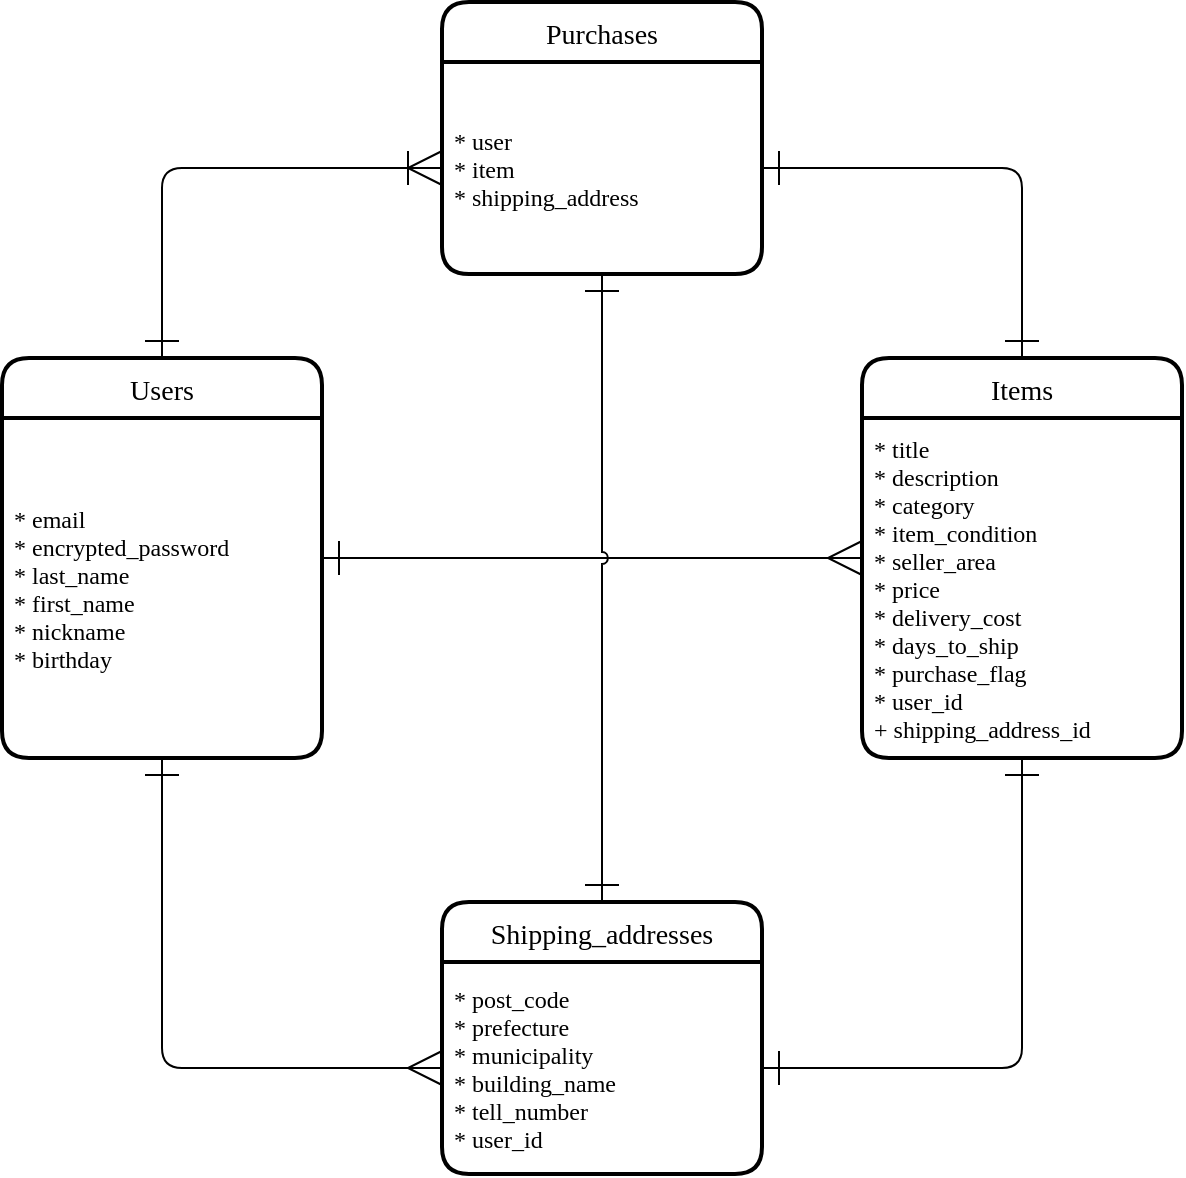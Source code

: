 <mxfile>
    <diagram id="2dr6vQVZ9ilvB36UCgYn" name="ページ1">
        <mxGraphModel dx="838" dy="612" grid="1" gridSize="10" guides="1" tooltips="1" connect="1" arrows="1" fold="1" page="1" pageScale="1" pageWidth="827" pageHeight="1169" math="0" shadow="0">
            <root>
                <mxCell id="0"/>
                <mxCell id="1" parent="0"/>
                <mxCell id="13" style="edgeStyle=none;html=1;entryX=0;entryY=0.5;entryDx=0;entryDy=0;fontFamily=Comic Sans MS;horizontal=1;endArrow=ERmany;endFill=0;strokeWidth=1;startArrow=ERone;startFill=0;startSize=15;endSize=15;" edge="1" parent="1" source="2" target="9">
                    <mxGeometry relative="1" as="geometry"/>
                </mxCell>
                <mxCell id="19" style="edgeStyle=none;html=1;exitX=0.5;exitY=0;exitDx=0;exitDy=0;entryX=0;entryY=0.5;entryDx=0;entryDy=0;fontFamily=Comic Sans MS;startArrow=ERone;startFill=0;endArrow=ERoneToMany;endFill=0;startSize=15;endSize=15;strokeWidth=1;" edge="1" parent="1" source="2" target="17">
                    <mxGeometry relative="1" as="geometry">
                        <Array as="points">
                            <mxPoint x="180" y="183"/>
                        </Array>
                    </mxGeometry>
                </mxCell>
                <mxCell id="2" value="Users" style="swimlane;childLayout=stackLayout;horizontal=1;startSize=30;horizontalStack=0;rounded=1;fontSize=14;fontStyle=0;strokeWidth=2;resizeParent=0;resizeLast=1;shadow=0;dashed=0;align=center;fontFamily=Comic Sans MS;" vertex="1" parent="1">
                    <mxGeometry x="100" y="278" width="160" height="200" as="geometry"/>
                </mxCell>
                <mxCell id="3" value="* email&#10;* encrypted_password&#10;* last_name&#10;* first_name&#10;* nickname&#10;* birthday" style="align=left;strokeColor=none;fillColor=none;spacingLeft=4;fontSize=12;verticalAlign=middle;resizable=0;rotatable=0;part=1;fontFamily=Comic Sans MS;rounded=0;glass=0;horizontal=1;" vertex="1" parent="2">
                    <mxGeometry y="30" width="160" height="170" as="geometry"/>
                </mxCell>
                <mxCell id="20" style="edgeStyle=none;html=1;exitX=0.5;exitY=0;exitDx=0;exitDy=0;entryX=1;entryY=0.5;entryDx=0;entryDy=0;fontFamily=Comic Sans MS;startArrow=ERone;startFill=0;endArrow=ERone;endFill=0;startSize=15;endSize=15;strokeWidth=1;" edge="1" parent="1" source="9" target="17">
                    <mxGeometry relative="1" as="geometry">
                        <Array as="points">
                            <mxPoint x="610" y="183"/>
                        </Array>
                    </mxGeometry>
                </mxCell>
                <mxCell id="9" value="Items" style="swimlane;childLayout=stackLayout;horizontal=1;startSize=30;horizontalStack=0;rounded=1;fontSize=14;fontStyle=0;strokeWidth=2;resizeParent=0;resizeLast=1;shadow=0;dashed=0;align=center;fontFamily=Comic Sans MS;" vertex="1" parent="1">
                    <mxGeometry x="530" y="278" width="160" height="200" as="geometry"/>
                </mxCell>
                <mxCell id="10" value="* title&#10;* description&#10;* category&#10;* item_condition&#10;* seller_area&#10;* price&#10;* delivery_cost&#10;* days_to_ship&#10;* purchase_flag&#10;* user_id&#10;+ shipping_address_id" style="align=left;strokeColor=none;fillColor=none;spacingLeft=4;fontSize=12;verticalAlign=middle;resizable=0;rotatable=0;part=1;fontFamily=Comic Sans MS;rounded=0;glass=0;horizontal=1;" vertex="1" parent="9">
                    <mxGeometry y="30" width="160" height="170" as="geometry"/>
                </mxCell>
                <mxCell id="11" value="Shipping_addresses" style="swimlane;childLayout=stackLayout;horizontal=1;startSize=30;horizontalStack=0;rounded=1;fontSize=14;fontStyle=0;strokeWidth=2;resizeParent=0;resizeLast=1;shadow=0;dashed=0;align=center;fontFamily=Comic Sans MS;" vertex="1" parent="1">
                    <mxGeometry x="320" y="550" width="160" height="136" as="geometry"/>
                </mxCell>
                <mxCell id="12" value="* post_code&#10;* prefecture&#10;* municipality&#10;* building_name&#10;* tell_number&#10;* user_id" style="align=left;strokeColor=none;fillColor=none;spacingLeft=4;fontSize=12;verticalAlign=middle;resizable=0;rotatable=0;part=1;fontFamily=Comic Sans MS;rounded=0;glass=0;horizontal=1;" vertex="1" parent="11">
                    <mxGeometry y="30" width="160" height="106" as="geometry"/>
                </mxCell>
                <mxCell id="14" style="edgeStyle=none;html=1;exitX=0.5;exitY=1;exitDx=0;exitDy=0;entryX=0;entryY=0.5;entryDx=0;entryDy=0;fontFamily=Comic Sans MS;startArrow=ERone;startFill=0;endArrow=ERmany;endFill=0;startSize=15;endSize=15;strokeWidth=1;" edge="1" parent="1" source="3" target="12">
                    <mxGeometry relative="1" as="geometry">
                        <Array as="points">
                            <mxPoint x="180" y="633"/>
                        </Array>
                    </mxGeometry>
                </mxCell>
                <mxCell id="15" style="edgeStyle=none;html=1;exitX=1;exitY=0.5;exitDx=0;exitDy=0;entryX=0.5;entryY=1;entryDx=0;entryDy=0;fontFamily=Comic Sans MS;startArrow=ERone;startFill=0;endArrow=ERone;endFill=0;startSize=15;endSize=15;strokeWidth=1;" edge="1" parent="1" source="12" target="10">
                    <mxGeometry relative="1" as="geometry">
                        <Array as="points">
                            <mxPoint x="610" y="633"/>
                        </Array>
                    </mxGeometry>
                </mxCell>
                <mxCell id="16" value="Purchases" style="swimlane;childLayout=stackLayout;horizontal=1;startSize=30;horizontalStack=0;rounded=1;fontSize=14;fontStyle=0;strokeWidth=2;resizeParent=0;resizeLast=1;shadow=0;dashed=0;align=center;fontFamily=Comic Sans MS;" vertex="1" parent="1">
                    <mxGeometry x="320" y="100" width="160" height="136" as="geometry"/>
                </mxCell>
                <mxCell id="17" value="* user&#10;* item&#10;* shipping_address" style="align=left;strokeColor=none;fillColor=none;spacingLeft=4;fontSize=12;verticalAlign=middle;resizable=0;rotatable=0;part=1;fontFamily=Comic Sans MS;rounded=0;glass=0;horizontal=1;" vertex="1" parent="16">
                    <mxGeometry y="30" width="160" height="106" as="geometry"/>
                </mxCell>
                <mxCell id="21" style="edgeStyle=none;html=1;exitX=0.5;exitY=1;exitDx=0;exitDy=0;entryX=0.5;entryY=0;entryDx=0;entryDy=0;fontFamily=Comic Sans MS;startArrow=ERone;startFill=0;endArrow=ERone;endFill=0;startSize=15;endSize=15;strokeWidth=1;jumpStyle=arc;" edge="1" parent="1" source="17" target="11">
                    <mxGeometry relative="1" as="geometry"/>
                </mxCell>
            </root>
        </mxGraphModel>
    </diagram>
</mxfile>